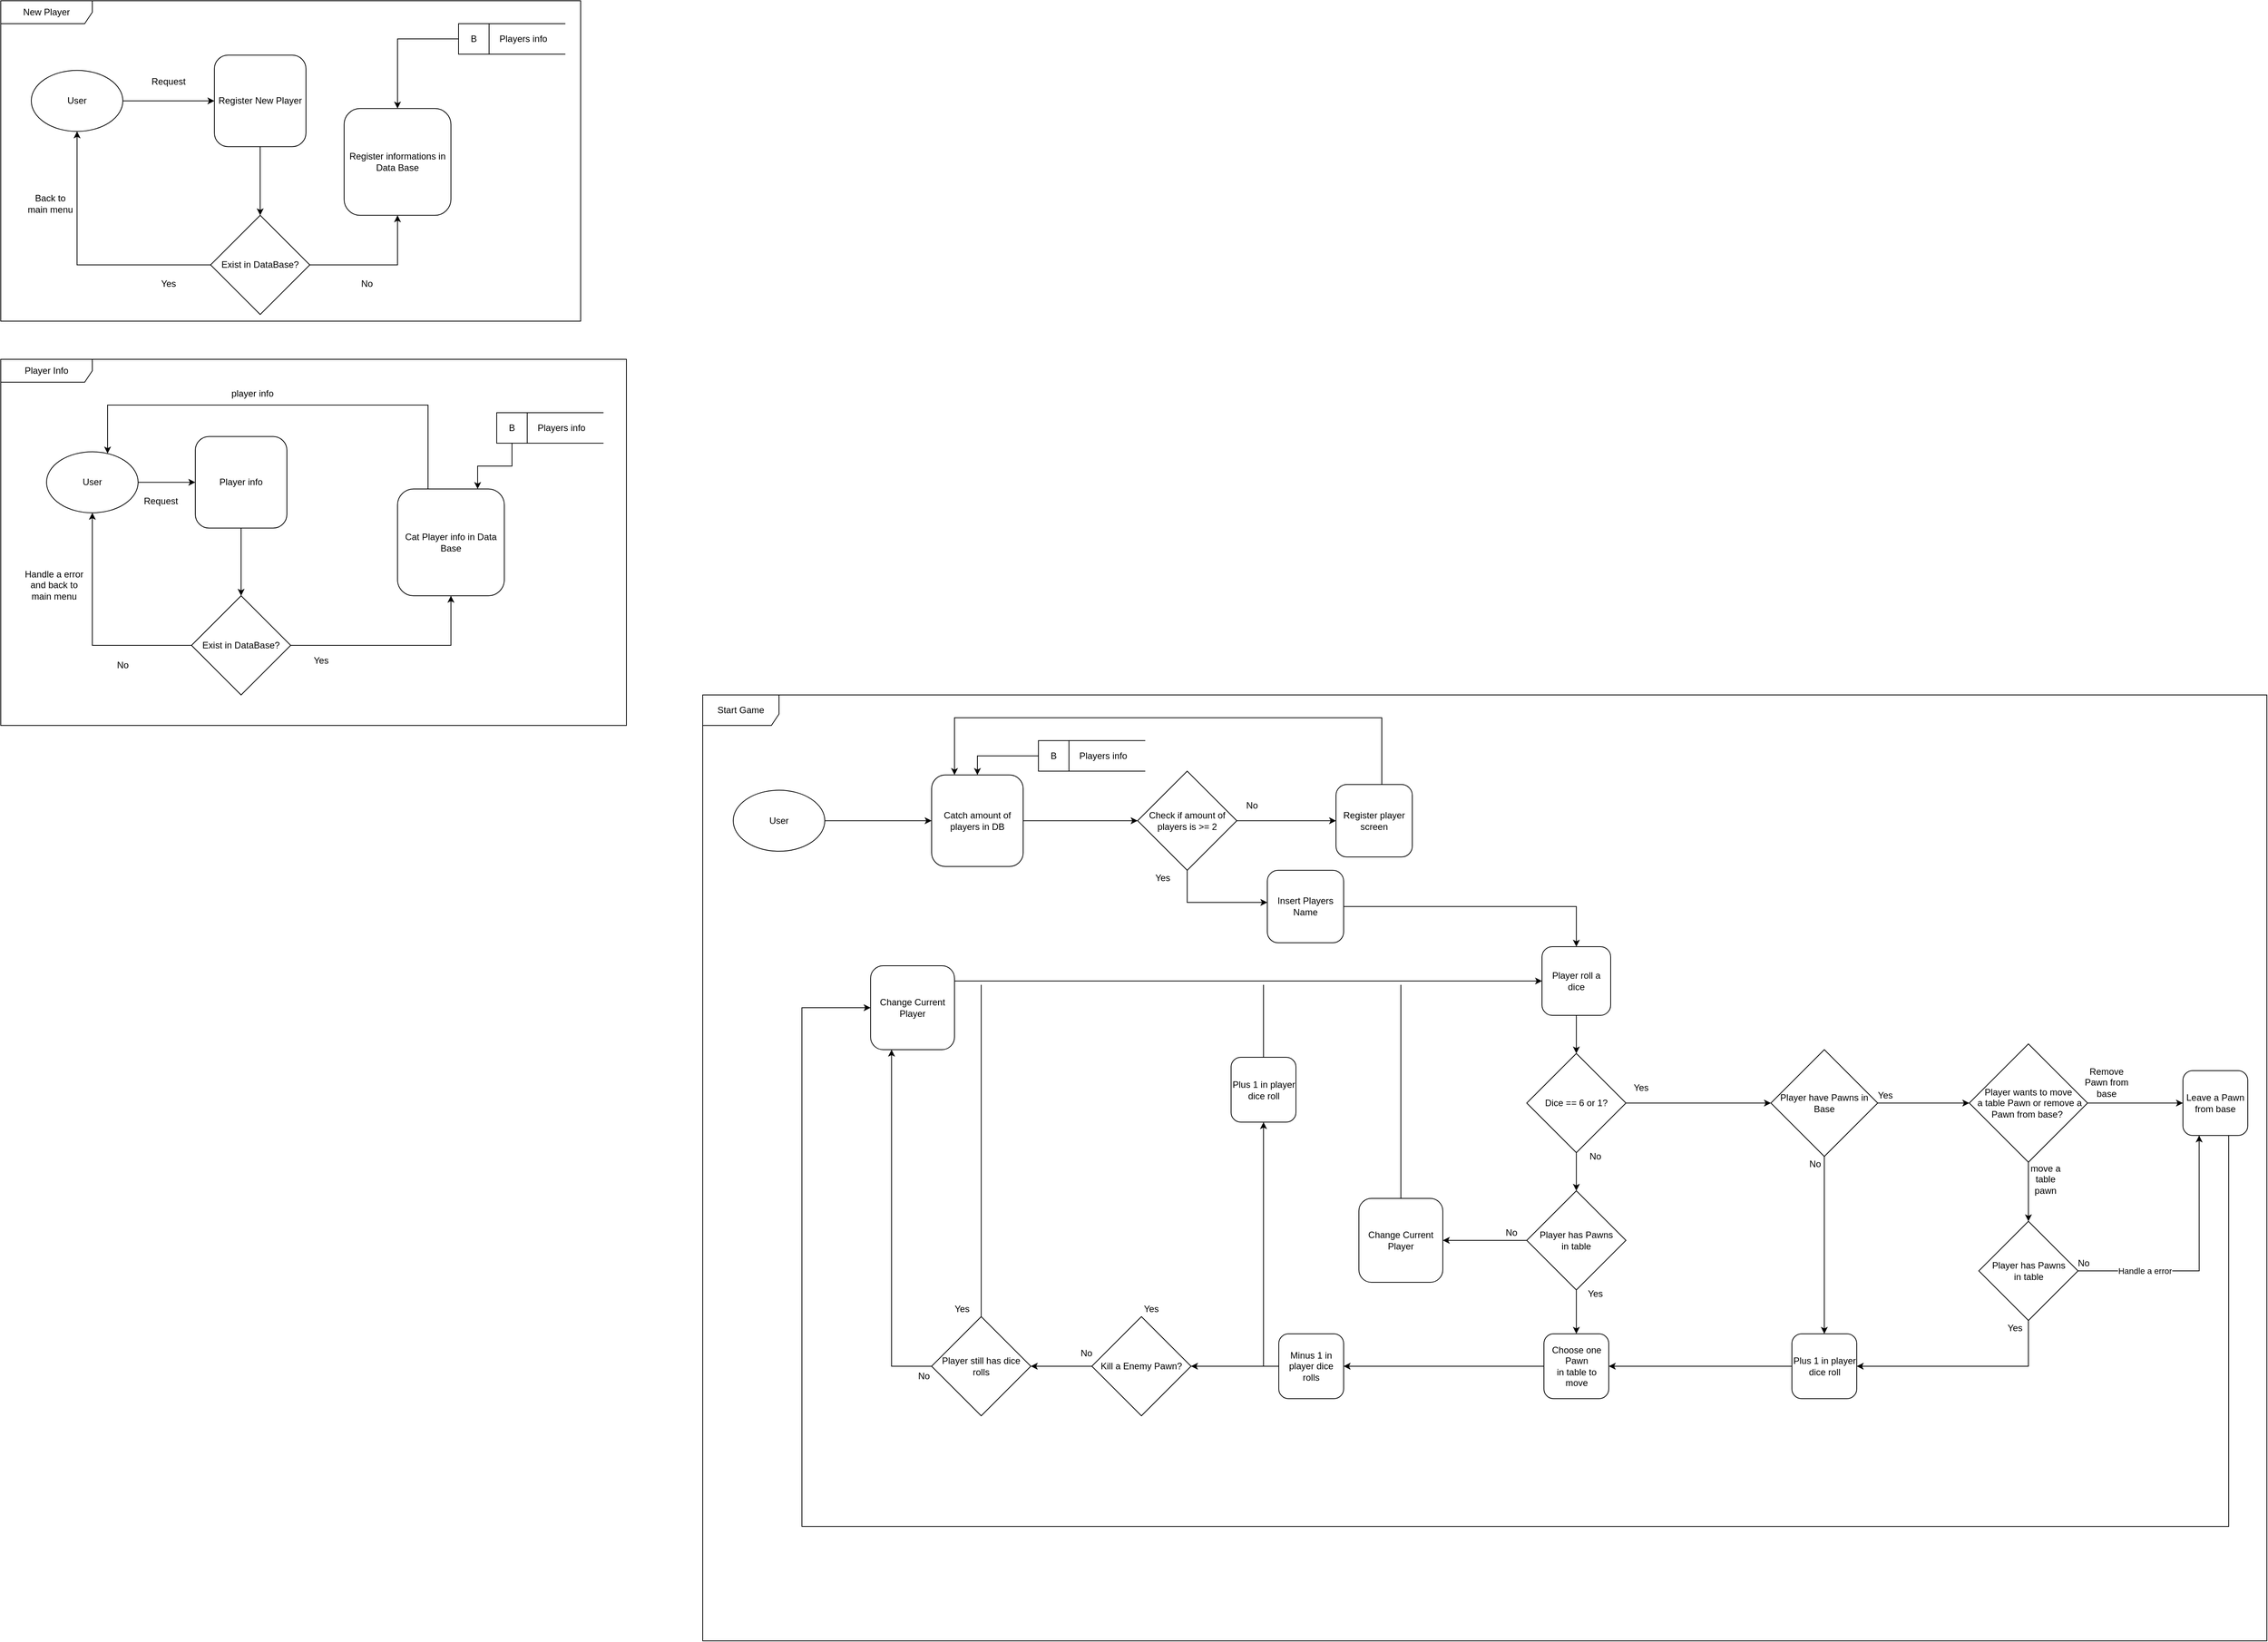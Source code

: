 <mxfile version="22.0.3" type="device">
  <diagram name="Page-1" id="0UYMCnvOzsxWb8sQsme0">
    <mxGraphModel dx="1768" dy="1326" grid="1" gridSize="10" guides="1" tooltips="1" connect="1" arrows="1" fold="1" page="1" pageScale="1" pageWidth="3300" pageHeight="2339" math="0" shadow="0">
      <root>
        <mxCell id="0" />
        <mxCell id="1" parent="0" />
        <mxCell id="RoFxJig_Ldpdsz5BAczf-5" style="edgeStyle=orthogonalEdgeStyle;rounded=0;orthogonalLoop=1;jettySize=auto;html=1;entryX=0;entryY=0.5;entryDx=0;entryDy=0;" edge="1" parent="1" source="RoFxJig_Ldpdsz5BAczf-3" target="RoFxJig_Ldpdsz5BAczf-4">
          <mxGeometry relative="1" as="geometry" />
        </mxCell>
        <mxCell id="RoFxJig_Ldpdsz5BAczf-3" value="User" style="ellipse;whiteSpace=wrap;html=1;" vertex="1" parent="1">
          <mxGeometry x="230" y="251.25" width="120" height="80" as="geometry" />
        </mxCell>
        <mxCell id="RoFxJig_Ldpdsz5BAczf-17" style="edgeStyle=orthogonalEdgeStyle;rounded=0;orthogonalLoop=1;jettySize=auto;html=1;exitX=0.5;exitY=1;exitDx=0;exitDy=0;" edge="1" parent="1" source="RoFxJig_Ldpdsz5BAczf-4" target="RoFxJig_Ldpdsz5BAczf-14">
          <mxGeometry relative="1" as="geometry" />
        </mxCell>
        <mxCell id="RoFxJig_Ldpdsz5BAczf-4" value="Register New Player" style="rounded=1;whiteSpace=wrap;html=1;" vertex="1" parent="1">
          <mxGeometry x="470" y="231.25" width="120" height="120" as="geometry" />
        </mxCell>
        <mxCell id="RoFxJig_Ldpdsz5BAczf-6" value="Request" style="text;html=1;strokeColor=none;fillColor=none;align=center;verticalAlign=middle;whiteSpace=wrap;rounded=0;" vertex="1" parent="1">
          <mxGeometry x="380" y="251.25" width="60" height="30" as="geometry" />
        </mxCell>
        <mxCell id="RoFxJig_Ldpdsz5BAczf-23" style="edgeStyle=orthogonalEdgeStyle;rounded=0;orthogonalLoop=1;jettySize=auto;html=1;entryX=0.5;entryY=0;entryDx=0;entryDy=0;" edge="1" parent="1" source="RoFxJig_Ldpdsz5BAczf-8" target="RoFxJig_Ldpdsz5BAczf-21">
          <mxGeometry relative="1" as="geometry" />
        </mxCell>
        <mxCell id="RoFxJig_Ldpdsz5BAczf-8" value="B" style="rounded=0;whiteSpace=wrap;html=1;" vertex="1" parent="1">
          <mxGeometry x="790" y="190" width="40" height="40" as="geometry" />
        </mxCell>
        <mxCell id="RoFxJig_Ldpdsz5BAczf-10" value="" style="endArrow=none;html=1;rounded=0;exitX=1;exitY=0;exitDx=0;exitDy=0;" edge="1" parent="1" source="RoFxJig_Ldpdsz5BAczf-8">
          <mxGeometry width="50" height="50" relative="1" as="geometry">
            <mxPoint x="790" y="200" as="sourcePoint" />
            <mxPoint x="930" y="190" as="targetPoint" />
          </mxGeometry>
        </mxCell>
        <mxCell id="RoFxJig_Ldpdsz5BAczf-12" value="Players info" style="text;html=1;strokeColor=none;fillColor=none;align=center;verticalAlign=middle;whiteSpace=wrap;rounded=0;" vertex="1" parent="1">
          <mxGeometry x="840" y="195" width="70" height="30" as="geometry" />
        </mxCell>
        <mxCell id="RoFxJig_Ldpdsz5BAczf-13" value="" style="endArrow=none;html=1;rounded=0;exitX=1;exitY=0;exitDx=0;exitDy=0;" edge="1" parent="1">
          <mxGeometry width="50" height="50" relative="1" as="geometry">
            <mxPoint x="830" y="230" as="sourcePoint" />
            <mxPoint x="930" y="230" as="targetPoint" />
          </mxGeometry>
        </mxCell>
        <mxCell id="RoFxJig_Ldpdsz5BAczf-15" style="edgeStyle=orthogonalEdgeStyle;rounded=0;orthogonalLoop=1;jettySize=auto;html=1;entryX=0.5;entryY=1;entryDx=0;entryDy=0;" edge="1" parent="1" source="RoFxJig_Ldpdsz5BAczf-14" target="RoFxJig_Ldpdsz5BAczf-3">
          <mxGeometry relative="1" as="geometry" />
        </mxCell>
        <mxCell id="RoFxJig_Ldpdsz5BAczf-18" style="edgeStyle=orthogonalEdgeStyle;rounded=0;orthogonalLoop=1;jettySize=auto;html=1;exitX=1;exitY=0.5;exitDx=0;exitDy=0;entryX=0.5;entryY=1;entryDx=0;entryDy=0;" edge="1" parent="1" source="RoFxJig_Ldpdsz5BAczf-14" target="RoFxJig_Ldpdsz5BAczf-21">
          <mxGeometry relative="1" as="geometry">
            <mxPoint x="790" y="506.25" as="targetPoint" />
          </mxGeometry>
        </mxCell>
        <mxCell id="RoFxJig_Ldpdsz5BAczf-14" value="Exist in DataBase?" style="rhombus;whiteSpace=wrap;html=1;" vertex="1" parent="1">
          <mxGeometry x="465" y="441.25" width="130" height="130" as="geometry" />
        </mxCell>
        <mxCell id="RoFxJig_Ldpdsz5BAczf-16" value="Yes" style="text;html=1;strokeColor=none;fillColor=none;align=center;verticalAlign=middle;whiteSpace=wrap;rounded=0;" vertex="1" parent="1">
          <mxGeometry x="380" y="516.25" width="60" height="30" as="geometry" />
        </mxCell>
        <mxCell id="RoFxJig_Ldpdsz5BAczf-19" value="No" style="text;html=1;strokeColor=none;fillColor=none;align=center;verticalAlign=middle;whiteSpace=wrap;rounded=0;" vertex="1" parent="1">
          <mxGeometry x="640" y="516.25" width="60" height="30" as="geometry" />
        </mxCell>
        <mxCell id="RoFxJig_Ldpdsz5BAczf-20" value="Back to main menu" style="text;html=1;strokeColor=none;fillColor=none;align=center;verticalAlign=middle;whiteSpace=wrap;rounded=0;" vertex="1" parent="1">
          <mxGeometry x="220" y="411.25" width="70" height="30" as="geometry" />
        </mxCell>
        <mxCell id="RoFxJig_Ldpdsz5BAczf-21" value="Register informations in Data Base" style="rounded=1;whiteSpace=wrap;html=1;" vertex="1" parent="1">
          <mxGeometry x="640" y="301.25" width="140" height="140" as="geometry" />
        </mxCell>
        <mxCell id="RoFxJig_Ldpdsz5BAczf-26" value="New Player" style="shape=umlFrame;whiteSpace=wrap;html=1;pointerEvents=0;width=120;height=30;" vertex="1" parent="1">
          <mxGeometry x="190" y="160" width="760" height="420" as="geometry" />
        </mxCell>
        <mxCell id="RoFxJig_Ldpdsz5BAczf-28" style="edgeStyle=orthogonalEdgeStyle;rounded=0;orthogonalLoop=1;jettySize=auto;html=1;entryX=0;entryY=0.5;entryDx=0;entryDy=0;" edge="1" parent="1" source="RoFxJig_Ldpdsz5BAczf-29" target="RoFxJig_Ldpdsz5BAczf-31">
          <mxGeometry relative="1" as="geometry" />
        </mxCell>
        <mxCell id="RoFxJig_Ldpdsz5BAczf-29" value="User" style="ellipse;whiteSpace=wrap;html=1;" vertex="1" parent="1">
          <mxGeometry x="250" y="751.25" width="120" height="80" as="geometry" />
        </mxCell>
        <mxCell id="RoFxJig_Ldpdsz5BAczf-30" style="edgeStyle=orthogonalEdgeStyle;rounded=0;orthogonalLoop=1;jettySize=auto;html=1;exitX=0.5;exitY=1;exitDx=0;exitDy=0;" edge="1" parent="1" source="RoFxJig_Ldpdsz5BAczf-31" target="RoFxJig_Ldpdsz5BAczf-40">
          <mxGeometry relative="1" as="geometry" />
        </mxCell>
        <mxCell id="RoFxJig_Ldpdsz5BAczf-31" value="Player info" style="rounded=1;whiteSpace=wrap;html=1;" vertex="1" parent="1">
          <mxGeometry x="445" y="731.25" width="120" height="120" as="geometry" />
        </mxCell>
        <mxCell id="RoFxJig_Ldpdsz5BAczf-32" value="Request" style="text;html=1;strokeColor=none;fillColor=none;align=center;verticalAlign=middle;whiteSpace=wrap;rounded=0;" vertex="1" parent="1">
          <mxGeometry x="370" y="801.25" width="60" height="30" as="geometry" />
        </mxCell>
        <mxCell id="RoFxJig_Ldpdsz5BAczf-49" style="edgeStyle=orthogonalEdgeStyle;rounded=0;orthogonalLoop=1;jettySize=auto;html=1;entryX=0.75;entryY=0;entryDx=0;entryDy=0;" edge="1" parent="1" source="RoFxJig_Ldpdsz5BAczf-34" target="RoFxJig_Ldpdsz5BAczf-44">
          <mxGeometry relative="1" as="geometry" />
        </mxCell>
        <mxCell id="RoFxJig_Ldpdsz5BAczf-34" value="B" style="rounded=0;whiteSpace=wrap;html=1;" vertex="1" parent="1">
          <mxGeometry x="840" y="700" width="40" height="40" as="geometry" />
        </mxCell>
        <mxCell id="RoFxJig_Ldpdsz5BAczf-35" value="" style="endArrow=none;html=1;rounded=0;exitX=1;exitY=0;exitDx=0;exitDy=0;" edge="1" parent="1" source="RoFxJig_Ldpdsz5BAczf-34">
          <mxGeometry width="50" height="50" relative="1" as="geometry">
            <mxPoint x="840" y="710" as="sourcePoint" />
            <mxPoint x="980" y="700" as="targetPoint" />
          </mxGeometry>
        </mxCell>
        <mxCell id="RoFxJig_Ldpdsz5BAczf-36" value="Players info" style="text;html=1;strokeColor=none;fillColor=none;align=center;verticalAlign=middle;whiteSpace=wrap;rounded=0;" vertex="1" parent="1">
          <mxGeometry x="890" y="705" width="70" height="30" as="geometry" />
        </mxCell>
        <mxCell id="RoFxJig_Ldpdsz5BAczf-37" value="" style="endArrow=none;html=1;rounded=0;exitX=1;exitY=0;exitDx=0;exitDy=0;" edge="1" parent="1">
          <mxGeometry width="50" height="50" relative="1" as="geometry">
            <mxPoint x="880" y="740" as="sourcePoint" />
            <mxPoint x="980" y="740" as="targetPoint" />
          </mxGeometry>
        </mxCell>
        <mxCell id="RoFxJig_Ldpdsz5BAczf-38" style="edgeStyle=orthogonalEdgeStyle;rounded=0;orthogonalLoop=1;jettySize=auto;html=1;entryX=0.5;entryY=1;entryDx=0;entryDy=0;" edge="1" parent="1" source="RoFxJig_Ldpdsz5BAczf-40" target="RoFxJig_Ldpdsz5BAczf-29">
          <mxGeometry relative="1" as="geometry" />
        </mxCell>
        <mxCell id="RoFxJig_Ldpdsz5BAczf-39" style="edgeStyle=orthogonalEdgeStyle;rounded=0;orthogonalLoop=1;jettySize=auto;html=1;exitX=1;exitY=0.5;exitDx=0;exitDy=0;entryX=0.5;entryY=1;entryDx=0;entryDy=0;" edge="1" parent="1" source="RoFxJig_Ldpdsz5BAczf-40" target="RoFxJig_Ldpdsz5BAczf-44">
          <mxGeometry relative="1" as="geometry">
            <mxPoint x="810" y="1006.25" as="targetPoint" />
          </mxGeometry>
        </mxCell>
        <mxCell id="RoFxJig_Ldpdsz5BAczf-40" value="Exist in DataBase?" style="rhombus;whiteSpace=wrap;html=1;" vertex="1" parent="1">
          <mxGeometry x="440" y="940" width="130" height="130" as="geometry" />
        </mxCell>
        <mxCell id="RoFxJig_Ldpdsz5BAczf-41" value="Yes" style="text;html=1;strokeColor=none;fillColor=none;align=center;verticalAlign=middle;whiteSpace=wrap;rounded=0;" vertex="1" parent="1">
          <mxGeometry x="580" y="1010" width="60" height="30" as="geometry" />
        </mxCell>
        <mxCell id="RoFxJig_Ldpdsz5BAczf-42" value="No" style="text;html=1;strokeColor=none;fillColor=none;align=center;verticalAlign=middle;whiteSpace=wrap;rounded=0;" vertex="1" parent="1">
          <mxGeometry x="320" y="1016.25" width="60" height="30" as="geometry" />
        </mxCell>
        <mxCell id="RoFxJig_Ldpdsz5BAczf-43" value="Handle a error and back to main menu" style="text;html=1;strokeColor=none;fillColor=none;align=center;verticalAlign=middle;whiteSpace=wrap;rounded=0;" vertex="1" parent="1">
          <mxGeometry x="220" y="911.25" width="80" height="30" as="geometry" />
        </mxCell>
        <mxCell id="RoFxJig_Ldpdsz5BAczf-46" style="edgeStyle=orthogonalEdgeStyle;rounded=0;orthogonalLoop=1;jettySize=auto;html=1;" edge="1" parent="1" source="RoFxJig_Ldpdsz5BAczf-44" target="RoFxJig_Ldpdsz5BAczf-29">
          <mxGeometry relative="1" as="geometry">
            <Array as="points">
              <mxPoint x="750" y="690" />
              <mxPoint x="330" y="690" />
            </Array>
          </mxGeometry>
        </mxCell>
        <mxCell id="RoFxJig_Ldpdsz5BAczf-44" value="Cat Player info in Data Base" style="rounded=1;whiteSpace=wrap;html=1;" vertex="1" parent="1">
          <mxGeometry x="710" y="800" width="140" height="140" as="geometry" />
        </mxCell>
        <mxCell id="RoFxJig_Ldpdsz5BAczf-45" value="Player Info" style="shape=umlFrame;whiteSpace=wrap;html=1;pointerEvents=0;width=120;height=30;" vertex="1" parent="1">
          <mxGeometry x="190" y="630" width="820" height="480" as="geometry" />
        </mxCell>
        <mxCell id="RoFxJig_Ldpdsz5BAczf-50" value="player info" style="text;html=1;strokeColor=none;fillColor=none;align=center;verticalAlign=middle;whiteSpace=wrap;rounded=0;" vertex="1" parent="1">
          <mxGeometry x="490" y="660" width="60" height="30" as="geometry" />
        </mxCell>
        <mxCell id="RoFxJig_Ldpdsz5BAczf-59" style="edgeStyle=orthogonalEdgeStyle;rounded=0;orthogonalLoop=1;jettySize=auto;html=1;entryX=0;entryY=0.5;entryDx=0;entryDy=0;" edge="1" parent="1" source="RoFxJig_Ldpdsz5BAczf-51" target="RoFxJig_Ldpdsz5BAczf-53">
          <mxGeometry relative="1" as="geometry" />
        </mxCell>
        <mxCell id="RoFxJig_Ldpdsz5BAczf-51" value="User" style="ellipse;whiteSpace=wrap;html=1;" vertex="1" parent="1">
          <mxGeometry x="1150" y="1194.89" width="120" height="80" as="geometry" />
        </mxCell>
        <mxCell id="RoFxJig_Ldpdsz5BAczf-62" style="edgeStyle=orthogonalEdgeStyle;rounded=0;orthogonalLoop=1;jettySize=auto;html=1;" edge="1" parent="1" source="RoFxJig_Ldpdsz5BAczf-52" target="RoFxJig_Ldpdsz5BAczf-61">
          <mxGeometry relative="1" as="geometry" />
        </mxCell>
        <mxCell id="RoFxJig_Ldpdsz5BAczf-137" style="edgeStyle=orthogonalEdgeStyle;rounded=0;orthogonalLoop=1;jettySize=auto;html=1;" edge="1" parent="1" source="RoFxJig_Ldpdsz5BAczf-52" target="RoFxJig_Ldpdsz5BAczf-135">
          <mxGeometry relative="1" as="geometry">
            <Array as="points">
              <mxPoint x="1745" y="1342" />
            </Array>
          </mxGeometry>
        </mxCell>
        <mxCell id="RoFxJig_Ldpdsz5BAczf-52" value="Check if amount of &lt;br&gt;players is &amp;gt;= 2" style="rhombus;whiteSpace=wrap;html=1;" vertex="1" parent="1">
          <mxGeometry x="1680" y="1169.89" width="130" height="130" as="geometry" />
        </mxCell>
        <mxCell id="RoFxJig_Ldpdsz5BAczf-60" style="edgeStyle=orthogonalEdgeStyle;rounded=0;orthogonalLoop=1;jettySize=auto;html=1;entryX=0;entryY=0.5;entryDx=0;entryDy=0;" edge="1" parent="1" source="RoFxJig_Ldpdsz5BAczf-53" target="RoFxJig_Ldpdsz5BAczf-52">
          <mxGeometry relative="1" as="geometry" />
        </mxCell>
        <mxCell id="RoFxJig_Ldpdsz5BAczf-53" value="Catch amount of players in DB" style="rounded=1;whiteSpace=wrap;html=1;" vertex="1" parent="1">
          <mxGeometry x="1410" y="1174.89" width="120" height="120" as="geometry" />
        </mxCell>
        <mxCell id="RoFxJig_Ldpdsz5BAczf-58" style="edgeStyle=orthogonalEdgeStyle;rounded=0;orthogonalLoop=1;jettySize=auto;html=1;entryX=0.5;entryY=0;entryDx=0;entryDy=0;" edge="1" parent="1" source="RoFxJig_Ldpdsz5BAczf-54" target="RoFxJig_Ldpdsz5BAczf-53">
          <mxGeometry relative="1" as="geometry" />
        </mxCell>
        <mxCell id="RoFxJig_Ldpdsz5BAczf-54" value="B" style="rounded=0;whiteSpace=wrap;html=1;" vertex="1" parent="1">
          <mxGeometry x="1550" y="1129.89" width="40" height="40" as="geometry" />
        </mxCell>
        <mxCell id="RoFxJig_Ldpdsz5BAczf-55" value="" style="endArrow=none;html=1;rounded=0;exitX=1;exitY=0;exitDx=0;exitDy=0;" edge="1" parent="1" source="RoFxJig_Ldpdsz5BAczf-54">
          <mxGeometry width="50" height="50" relative="1" as="geometry">
            <mxPoint x="1550" y="1139.89" as="sourcePoint" />
            <mxPoint x="1690" y="1129.89" as="targetPoint" />
          </mxGeometry>
        </mxCell>
        <mxCell id="RoFxJig_Ldpdsz5BAczf-56" value="Players info" style="text;html=1;strokeColor=none;fillColor=none;align=center;verticalAlign=middle;whiteSpace=wrap;rounded=0;" vertex="1" parent="1">
          <mxGeometry x="1600" y="1134.89" width="70" height="30" as="geometry" />
        </mxCell>
        <mxCell id="RoFxJig_Ldpdsz5BAczf-57" value="" style="endArrow=none;html=1;rounded=0;exitX=1;exitY=0;exitDx=0;exitDy=0;" edge="1" parent="1">
          <mxGeometry width="50" height="50" relative="1" as="geometry">
            <mxPoint x="1590" y="1169.89" as="sourcePoint" />
            <mxPoint x="1690" y="1169.89" as="targetPoint" />
          </mxGeometry>
        </mxCell>
        <mxCell id="RoFxJig_Ldpdsz5BAczf-63" style="edgeStyle=orthogonalEdgeStyle;rounded=0;orthogonalLoop=1;jettySize=auto;html=1;entryX=0.25;entryY=0;entryDx=0;entryDy=0;" edge="1" parent="1" source="RoFxJig_Ldpdsz5BAczf-61" target="RoFxJig_Ldpdsz5BAczf-53">
          <mxGeometry relative="1" as="geometry">
            <Array as="points">
              <mxPoint x="2000" y="1099.89" />
              <mxPoint x="1440" y="1099.89" />
            </Array>
          </mxGeometry>
        </mxCell>
        <mxCell id="RoFxJig_Ldpdsz5BAczf-61" value="Register player screen" style="rounded=1;whiteSpace=wrap;html=1;" vertex="1" parent="1">
          <mxGeometry x="1940" y="1187.39" width="100" height="95" as="geometry" />
        </mxCell>
        <mxCell id="RoFxJig_Ldpdsz5BAczf-64" value="No" style="text;html=1;strokeColor=none;fillColor=none;align=center;verticalAlign=middle;whiteSpace=wrap;rounded=0;" vertex="1" parent="1">
          <mxGeometry x="1800" y="1199.89" width="60" height="30" as="geometry" />
        </mxCell>
        <mxCell id="RoFxJig_Ldpdsz5BAczf-69" style="edgeStyle=orthogonalEdgeStyle;rounded=0;orthogonalLoop=1;jettySize=auto;html=1;entryX=0.5;entryY=0;entryDx=0;entryDy=0;" edge="1" parent="1" source="RoFxJig_Ldpdsz5BAczf-65" target="RoFxJig_Ldpdsz5BAczf-68">
          <mxGeometry relative="1" as="geometry" />
        </mxCell>
        <mxCell id="RoFxJig_Ldpdsz5BAczf-65" value="Player roll a dice" style="rounded=1;whiteSpace=wrap;html=1;" vertex="1" parent="1">
          <mxGeometry x="2210" y="1400" width="90" height="90" as="geometry" />
        </mxCell>
        <mxCell id="RoFxJig_Ldpdsz5BAczf-67" value="Yes" style="text;html=1;strokeColor=none;fillColor=none;align=center;verticalAlign=middle;whiteSpace=wrap;rounded=0;" vertex="1" parent="1">
          <mxGeometry x="1682.5" y="1294.89" width="60" height="30" as="geometry" />
        </mxCell>
        <mxCell id="RoFxJig_Ldpdsz5BAczf-71" value="" style="edgeStyle=orthogonalEdgeStyle;rounded=0;orthogonalLoop=1;jettySize=auto;html=1;" edge="1" parent="1" source="RoFxJig_Ldpdsz5BAczf-68" target="RoFxJig_Ldpdsz5BAczf-70">
          <mxGeometry relative="1" as="geometry" />
        </mxCell>
        <mxCell id="RoFxJig_Ldpdsz5BAczf-139" value="" style="edgeStyle=orthogonalEdgeStyle;rounded=0;orthogonalLoop=1;jettySize=auto;html=1;" edge="1" parent="1" source="RoFxJig_Ldpdsz5BAczf-68" target="RoFxJig_Ldpdsz5BAczf-138">
          <mxGeometry relative="1" as="geometry" />
        </mxCell>
        <mxCell id="RoFxJig_Ldpdsz5BAczf-68" value="Dice == 6 or 1?" style="rhombus;whiteSpace=wrap;html=1;" vertex="1" parent="1">
          <mxGeometry x="2190" y="1540" width="130" height="130" as="geometry" />
        </mxCell>
        <mxCell id="RoFxJig_Ldpdsz5BAczf-96" value="" style="edgeStyle=orthogonalEdgeStyle;rounded=0;orthogonalLoop=1;jettySize=auto;html=1;" edge="1" parent="1" source="RoFxJig_Ldpdsz5BAczf-70" target="RoFxJig_Ldpdsz5BAczf-95">
          <mxGeometry relative="1" as="geometry" />
        </mxCell>
        <mxCell id="RoFxJig_Ldpdsz5BAczf-125" style="edgeStyle=orthogonalEdgeStyle;rounded=0;orthogonalLoop=1;jettySize=auto;html=1;entryX=0.5;entryY=0;entryDx=0;entryDy=0;" edge="1" parent="1" source="RoFxJig_Ldpdsz5BAczf-70" target="RoFxJig_Ldpdsz5BAczf-101">
          <mxGeometry relative="1" as="geometry" />
        </mxCell>
        <mxCell id="RoFxJig_Ldpdsz5BAczf-70" value="Player have Pawns in Base" style="rhombus;whiteSpace=wrap;html=1;" vertex="1" parent="1">
          <mxGeometry x="2510" y="1535" width="140" height="140" as="geometry" />
        </mxCell>
        <mxCell id="RoFxJig_Ldpdsz5BAczf-72" value="Yes" style="text;html=1;strokeColor=none;fillColor=none;align=center;verticalAlign=middle;whiteSpace=wrap;rounded=0;" vertex="1" parent="1">
          <mxGeometry x="2310" y="1570" width="60" height="30" as="geometry" />
        </mxCell>
        <mxCell id="RoFxJig_Ldpdsz5BAczf-76" value="No" style="text;html=1;strokeColor=none;fillColor=none;align=center;verticalAlign=middle;whiteSpace=wrap;rounded=0;" vertex="1" parent="1">
          <mxGeometry x="2250" y="1660" width="60" height="30" as="geometry" />
        </mxCell>
        <mxCell id="RoFxJig_Ldpdsz5BAczf-130" value="" style="edgeStyle=orthogonalEdgeStyle;rounded=0;orthogonalLoop=1;jettySize=auto;html=1;" edge="1" parent="1" source="RoFxJig_Ldpdsz5BAczf-77" target="RoFxJig_Ldpdsz5BAczf-129">
          <mxGeometry relative="1" as="geometry" />
        </mxCell>
        <mxCell id="RoFxJig_Ldpdsz5BAczf-77" value="Choose one Pawn&lt;br style=&quot;border-color: var(--border-color);&quot;&gt;in table to move" style="rounded=1;whiteSpace=wrap;html=1;" vertex="1" parent="1">
          <mxGeometry x="2212.5" y="1907.5" width="85" height="85" as="geometry" />
        </mxCell>
        <mxCell id="RoFxJig_Ldpdsz5BAczf-81" value="No" style="text;html=1;strokeColor=none;fillColor=none;align=center;verticalAlign=middle;whiteSpace=wrap;rounded=0;" vertex="1" parent="1">
          <mxGeometry x="2537.5" y="1670" width="60" height="30" as="geometry" />
        </mxCell>
        <mxCell id="RoFxJig_Ldpdsz5BAczf-112" style="edgeStyle=orthogonalEdgeStyle;rounded=0;orthogonalLoop=1;jettySize=auto;html=1;entryX=0.5;entryY=1;entryDx=0;entryDy=0;" edge="1" parent="1" source="RoFxJig_Ldpdsz5BAczf-85" target="RoFxJig_Ldpdsz5BAczf-106">
          <mxGeometry relative="1" as="geometry" />
        </mxCell>
        <mxCell id="RoFxJig_Ldpdsz5BAczf-114" value="" style="edgeStyle=orthogonalEdgeStyle;rounded=0;orthogonalLoop=1;jettySize=auto;html=1;" edge="1" parent="1" source="RoFxJig_Ldpdsz5BAczf-85" target="RoFxJig_Ldpdsz5BAczf-113">
          <mxGeometry relative="1" as="geometry" />
        </mxCell>
        <mxCell id="RoFxJig_Ldpdsz5BAczf-85" value="Kill a Enemy Pawn?" style="rhombus;whiteSpace=wrap;html=1;" vertex="1" parent="1">
          <mxGeometry x="1620" y="1885" width="130" height="130" as="geometry" />
        </mxCell>
        <mxCell id="RoFxJig_Ldpdsz5BAczf-88" value="Yes" style="text;html=1;strokeColor=none;fillColor=none;align=center;verticalAlign=middle;whiteSpace=wrap;rounded=0;" vertex="1" parent="1">
          <mxGeometry x="1667.5" y="1860" width="60" height="30" as="geometry" />
        </mxCell>
        <mxCell id="RoFxJig_Ldpdsz5BAczf-92" style="edgeStyle=orthogonalEdgeStyle;rounded=0;orthogonalLoop=1;jettySize=auto;html=1;entryX=0;entryY=0.5;entryDx=0;entryDy=0;" edge="1" parent="1" source="RoFxJig_Ldpdsz5BAczf-89" target="RoFxJig_Ldpdsz5BAczf-65">
          <mxGeometry relative="1" as="geometry">
            <Array as="points">
              <mxPoint x="1805" y="1445" />
            </Array>
          </mxGeometry>
        </mxCell>
        <mxCell id="RoFxJig_Ldpdsz5BAczf-89" value="Change Current Player" style="rounded=1;whiteSpace=wrap;html=1;" vertex="1" parent="1">
          <mxGeometry x="1330" y="1425" width="110" height="110" as="geometry" />
        </mxCell>
        <mxCell id="RoFxJig_Ldpdsz5BAczf-91" value="No" style="text;html=1;strokeColor=none;fillColor=none;align=center;verticalAlign=middle;whiteSpace=wrap;rounded=0;" vertex="1" parent="1">
          <mxGeometry x="1582.5" y="1917.5" width="60" height="30" as="geometry" />
        </mxCell>
        <mxCell id="RoFxJig_Ldpdsz5BAczf-121" style="edgeStyle=orthogonalEdgeStyle;rounded=0;orthogonalLoop=1;jettySize=auto;html=1;exitX=1;exitY=0.5;exitDx=0;exitDy=0;entryX=0;entryY=0.5;entryDx=0;entryDy=0;" edge="1" parent="1" source="RoFxJig_Ldpdsz5BAczf-95" target="RoFxJig_Ldpdsz5BAczf-120">
          <mxGeometry relative="1" as="geometry" />
        </mxCell>
        <mxCell id="RoFxJig_Ldpdsz5BAczf-151" style="edgeStyle=orthogonalEdgeStyle;rounded=0;orthogonalLoop=1;jettySize=auto;html=1;entryX=0.5;entryY=0;entryDx=0;entryDy=0;" edge="1" parent="1" source="RoFxJig_Ldpdsz5BAczf-95" target="RoFxJig_Ldpdsz5BAczf-150">
          <mxGeometry relative="1" as="geometry" />
        </mxCell>
        <mxCell id="RoFxJig_Ldpdsz5BAczf-95" value="Player wants to move&lt;br&gt;&amp;nbsp;a table Pawn or remove a Pawn from base?&amp;nbsp;" style="rhombus;whiteSpace=wrap;html=1;" vertex="1" parent="1">
          <mxGeometry x="2770" y="1527.5" width="155" height="155" as="geometry" />
        </mxCell>
        <mxCell id="RoFxJig_Ldpdsz5BAczf-100" value="Remove Pawn from base" style="text;html=1;strokeColor=none;fillColor=none;align=center;verticalAlign=middle;whiteSpace=wrap;rounded=0;" vertex="1" parent="1">
          <mxGeometry x="2920" y="1562.5" width="60" height="30" as="geometry" />
        </mxCell>
        <mxCell id="RoFxJig_Ldpdsz5BAczf-103" style="edgeStyle=orthogonalEdgeStyle;rounded=0;orthogonalLoop=1;jettySize=auto;html=1;entryX=1;entryY=0.5;entryDx=0;entryDy=0;" edge="1" parent="1" source="RoFxJig_Ldpdsz5BAczf-101" target="RoFxJig_Ldpdsz5BAczf-77">
          <mxGeometry relative="1" as="geometry" />
        </mxCell>
        <mxCell id="RoFxJig_Ldpdsz5BAczf-101" value="Plus 1 in player dice roll" style="rounded=1;whiteSpace=wrap;html=1;" vertex="1" parent="1">
          <mxGeometry x="2537.5" y="1907.5" width="85" height="85" as="geometry" />
        </mxCell>
        <mxCell id="RoFxJig_Ldpdsz5BAczf-104" value="Yes" style="text;html=1;strokeColor=none;fillColor=none;align=center;verticalAlign=middle;whiteSpace=wrap;rounded=0;" vertex="1" parent="1">
          <mxGeometry x="2630" y="1580" width="60" height="30" as="geometry" />
        </mxCell>
        <mxCell id="RoFxJig_Ldpdsz5BAczf-106" value="Plus 1 in player dice roll" style="rounded=1;whiteSpace=wrap;html=1;" vertex="1" parent="1">
          <mxGeometry x="1802.5" y="1545" width="85" height="85" as="geometry" />
        </mxCell>
        <mxCell id="RoFxJig_Ldpdsz5BAczf-142" style="edgeStyle=orthogonalEdgeStyle;rounded=0;orthogonalLoop=1;jettySize=auto;html=1;entryX=0.25;entryY=1;entryDx=0;entryDy=0;" edge="1" parent="1" source="RoFxJig_Ldpdsz5BAczf-113" target="RoFxJig_Ldpdsz5BAczf-89">
          <mxGeometry relative="1" as="geometry">
            <Array as="points">
              <mxPoint x="1358" y="1950" />
            </Array>
          </mxGeometry>
        </mxCell>
        <mxCell id="RoFxJig_Ldpdsz5BAczf-113" value="Player still has dice rolls" style="rhombus;whiteSpace=wrap;html=1;" vertex="1" parent="1">
          <mxGeometry x="1410" y="1885" width="130" height="130" as="geometry" />
        </mxCell>
        <mxCell id="RoFxJig_Ldpdsz5BAczf-115" value="" style="endArrow=none;html=1;rounded=0;exitX=0.5;exitY=0;exitDx=0;exitDy=0;" edge="1" parent="1" source="RoFxJig_Ldpdsz5BAczf-106">
          <mxGeometry width="50" height="50" relative="1" as="geometry">
            <mxPoint x="1560" y="1620" as="sourcePoint" />
            <mxPoint x="1845" y="1450" as="targetPoint" />
          </mxGeometry>
        </mxCell>
        <mxCell id="RoFxJig_Ldpdsz5BAczf-116" value="" style="endArrow=none;html=1;rounded=0;exitX=0.5;exitY=0;exitDx=0;exitDy=0;" edge="1" parent="1" source="RoFxJig_Ldpdsz5BAczf-113">
          <mxGeometry width="50" height="50" relative="1" as="geometry">
            <mxPoint x="1650" y="1560" as="sourcePoint" />
            <mxPoint x="1475" y="1450" as="targetPoint" />
          </mxGeometry>
        </mxCell>
        <mxCell id="RoFxJig_Ldpdsz5BAczf-117" value="Yes" style="text;html=1;strokeColor=none;fillColor=none;align=center;verticalAlign=middle;whiteSpace=wrap;rounded=0;" vertex="1" parent="1">
          <mxGeometry x="1420" y="1860" width="60" height="30" as="geometry" />
        </mxCell>
        <mxCell id="RoFxJig_Ldpdsz5BAczf-119" value="No" style="text;html=1;strokeColor=none;fillColor=none;align=center;verticalAlign=middle;whiteSpace=wrap;rounded=0;" vertex="1" parent="1">
          <mxGeometry x="1370" y="1947.5" width="60" height="30" as="geometry" />
        </mxCell>
        <mxCell id="RoFxJig_Ldpdsz5BAczf-124" style="edgeStyle=orthogonalEdgeStyle;rounded=0;orthogonalLoop=1;jettySize=auto;html=1;" edge="1" parent="1" source="RoFxJig_Ldpdsz5BAczf-120" target="RoFxJig_Ldpdsz5BAczf-89">
          <mxGeometry relative="1" as="geometry">
            <Array as="points">
              <mxPoint x="3110" y="2160" />
              <mxPoint x="1240" y="2160" />
              <mxPoint x="1240" y="1480" />
            </Array>
          </mxGeometry>
        </mxCell>
        <mxCell id="RoFxJig_Ldpdsz5BAczf-120" value="Leave a Pawn from base" style="rounded=1;whiteSpace=wrap;html=1;" vertex="1" parent="1">
          <mxGeometry x="3050" y="1562.5" width="85" height="85" as="geometry" />
        </mxCell>
        <mxCell id="RoFxJig_Ldpdsz5BAczf-122" value="move a table pawn" style="text;html=1;strokeColor=none;fillColor=none;align=center;verticalAlign=middle;whiteSpace=wrap;rounded=0;" vertex="1" parent="1">
          <mxGeometry x="2840" y="1690" width="60" height="30" as="geometry" />
        </mxCell>
        <mxCell id="RoFxJig_Ldpdsz5BAczf-131" style="edgeStyle=orthogonalEdgeStyle;rounded=0;orthogonalLoop=1;jettySize=auto;html=1;entryX=1;entryY=0.5;entryDx=0;entryDy=0;" edge="1" parent="1" source="RoFxJig_Ldpdsz5BAczf-129" target="RoFxJig_Ldpdsz5BAczf-85">
          <mxGeometry relative="1" as="geometry" />
        </mxCell>
        <mxCell id="RoFxJig_Ldpdsz5BAczf-129" value="Minus 1 in player dice rolls" style="rounded=1;whiteSpace=wrap;html=1;" vertex="1" parent="1">
          <mxGeometry x="1865" y="1907.5" width="85" height="85" as="geometry" />
        </mxCell>
        <mxCell id="RoFxJig_Ldpdsz5BAczf-134" value="Start Game" style="shape=umlFrame;whiteSpace=wrap;html=1;pointerEvents=0;width=100;height=40;" vertex="1" parent="1">
          <mxGeometry x="1110" y="1070" width="2050" height="1240" as="geometry" />
        </mxCell>
        <mxCell id="RoFxJig_Ldpdsz5BAczf-136" style="edgeStyle=orthogonalEdgeStyle;rounded=0;orthogonalLoop=1;jettySize=auto;html=1;" edge="1" parent="1" source="RoFxJig_Ldpdsz5BAczf-135" target="RoFxJig_Ldpdsz5BAczf-65">
          <mxGeometry relative="1" as="geometry" />
        </mxCell>
        <mxCell id="RoFxJig_Ldpdsz5BAczf-135" value="Insert Players Name" style="rounded=1;whiteSpace=wrap;html=1;" vertex="1" parent="1">
          <mxGeometry x="1850" y="1299.89" width="100" height="95" as="geometry" />
        </mxCell>
        <mxCell id="RoFxJig_Ldpdsz5BAczf-144" style="edgeStyle=orthogonalEdgeStyle;rounded=0;orthogonalLoop=1;jettySize=auto;html=1;entryX=1;entryY=0.5;entryDx=0;entryDy=0;" edge="1" parent="1" source="RoFxJig_Ldpdsz5BAczf-138" target="RoFxJig_Ldpdsz5BAczf-143">
          <mxGeometry relative="1" as="geometry" />
        </mxCell>
        <mxCell id="RoFxJig_Ldpdsz5BAczf-145" style="edgeStyle=orthogonalEdgeStyle;rounded=0;orthogonalLoop=1;jettySize=auto;html=1;entryX=0.5;entryY=0;entryDx=0;entryDy=0;" edge="1" parent="1" source="RoFxJig_Ldpdsz5BAczf-138" target="RoFxJig_Ldpdsz5BAczf-77">
          <mxGeometry relative="1" as="geometry" />
        </mxCell>
        <mxCell id="RoFxJig_Ldpdsz5BAczf-138" value="Player has Pawns &lt;br&gt;in table" style="rhombus;whiteSpace=wrap;html=1;" vertex="1" parent="1">
          <mxGeometry x="2190" y="1720" width="130" height="130" as="geometry" />
        </mxCell>
        <mxCell id="RoFxJig_Ldpdsz5BAczf-143" value="Change Current Player" style="rounded=1;whiteSpace=wrap;html=1;" vertex="1" parent="1">
          <mxGeometry x="1970" y="1730" width="110" height="110" as="geometry" />
        </mxCell>
        <mxCell id="RoFxJig_Ldpdsz5BAczf-146" value="No" style="text;html=1;strokeColor=none;fillColor=none;align=center;verticalAlign=middle;whiteSpace=wrap;rounded=0;" vertex="1" parent="1">
          <mxGeometry x="2140" y="1760" width="60" height="30" as="geometry" />
        </mxCell>
        <mxCell id="RoFxJig_Ldpdsz5BAczf-147" value="Yes" style="text;html=1;strokeColor=none;fillColor=none;align=center;verticalAlign=middle;whiteSpace=wrap;rounded=0;" vertex="1" parent="1">
          <mxGeometry x="2250" y="1840" width="60" height="30" as="geometry" />
        </mxCell>
        <mxCell id="RoFxJig_Ldpdsz5BAczf-148" value="" style="endArrow=none;html=1;rounded=0;entryX=0.5;entryY=0;entryDx=0;entryDy=0;" edge="1" parent="1" target="RoFxJig_Ldpdsz5BAczf-143">
          <mxGeometry width="50" height="50" relative="1" as="geometry">
            <mxPoint x="2025" y="1450" as="sourcePoint" />
            <mxPoint x="1855" y="1460" as="targetPoint" />
          </mxGeometry>
        </mxCell>
        <mxCell id="RoFxJig_Ldpdsz5BAczf-152" style="edgeStyle=orthogonalEdgeStyle;rounded=0;orthogonalLoop=1;jettySize=auto;html=1;entryX=1;entryY=0.5;entryDx=0;entryDy=0;" edge="1" parent="1" source="RoFxJig_Ldpdsz5BAczf-150" target="RoFxJig_Ldpdsz5BAczf-101">
          <mxGeometry relative="1" as="geometry">
            <Array as="points">
              <mxPoint x="2848" y="1950" />
            </Array>
          </mxGeometry>
        </mxCell>
        <mxCell id="RoFxJig_Ldpdsz5BAczf-157" style="edgeStyle=orthogonalEdgeStyle;rounded=0;orthogonalLoop=1;jettySize=auto;html=1;entryX=0.25;entryY=1;entryDx=0;entryDy=0;" edge="1" parent="1" source="RoFxJig_Ldpdsz5BAczf-150" target="RoFxJig_Ldpdsz5BAczf-120">
          <mxGeometry relative="1" as="geometry" />
        </mxCell>
        <mxCell id="RoFxJig_Ldpdsz5BAczf-158" value="Handle a error" style="edgeLabel;html=1;align=center;verticalAlign=middle;resizable=0;points=[];" vertex="1" connectable="0" parent="RoFxJig_Ldpdsz5BAczf-157">
          <mxGeometry x="-0.409" y="-4" relative="1" as="geometry">
            <mxPoint x="-12" y="-4" as="offset" />
          </mxGeometry>
        </mxCell>
        <mxCell id="RoFxJig_Ldpdsz5BAczf-150" value="Player has Pawns &lt;br&gt;in table" style="rhombus;whiteSpace=wrap;html=1;" vertex="1" parent="1">
          <mxGeometry x="2782.5" y="1760" width="130" height="130" as="geometry" />
        </mxCell>
        <mxCell id="RoFxJig_Ldpdsz5BAczf-154" value="Yes" style="text;html=1;strokeColor=none;fillColor=none;align=center;verticalAlign=middle;whiteSpace=wrap;rounded=0;" vertex="1" parent="1">
          <mxGeometry x="2800" y="1885" width="60" height="30" as="geometry" />
        </mxCell>
        <mxCell id="RoFxJig_Ldpdsz5BAczf-155" value="No" style="text;html=1;strokeColor=none;fillColor=none;align=center;verticalAlign=middle;whiteSpace=wrap;rounded=0;" vertex="1" parent="1">
          <mxGeometry x="2890" y="1800" width="60" height="30" as="geometry" />
        </mxCell>
      </root>
    </mxGraphModel>
  </diagram>
</mxfile>
